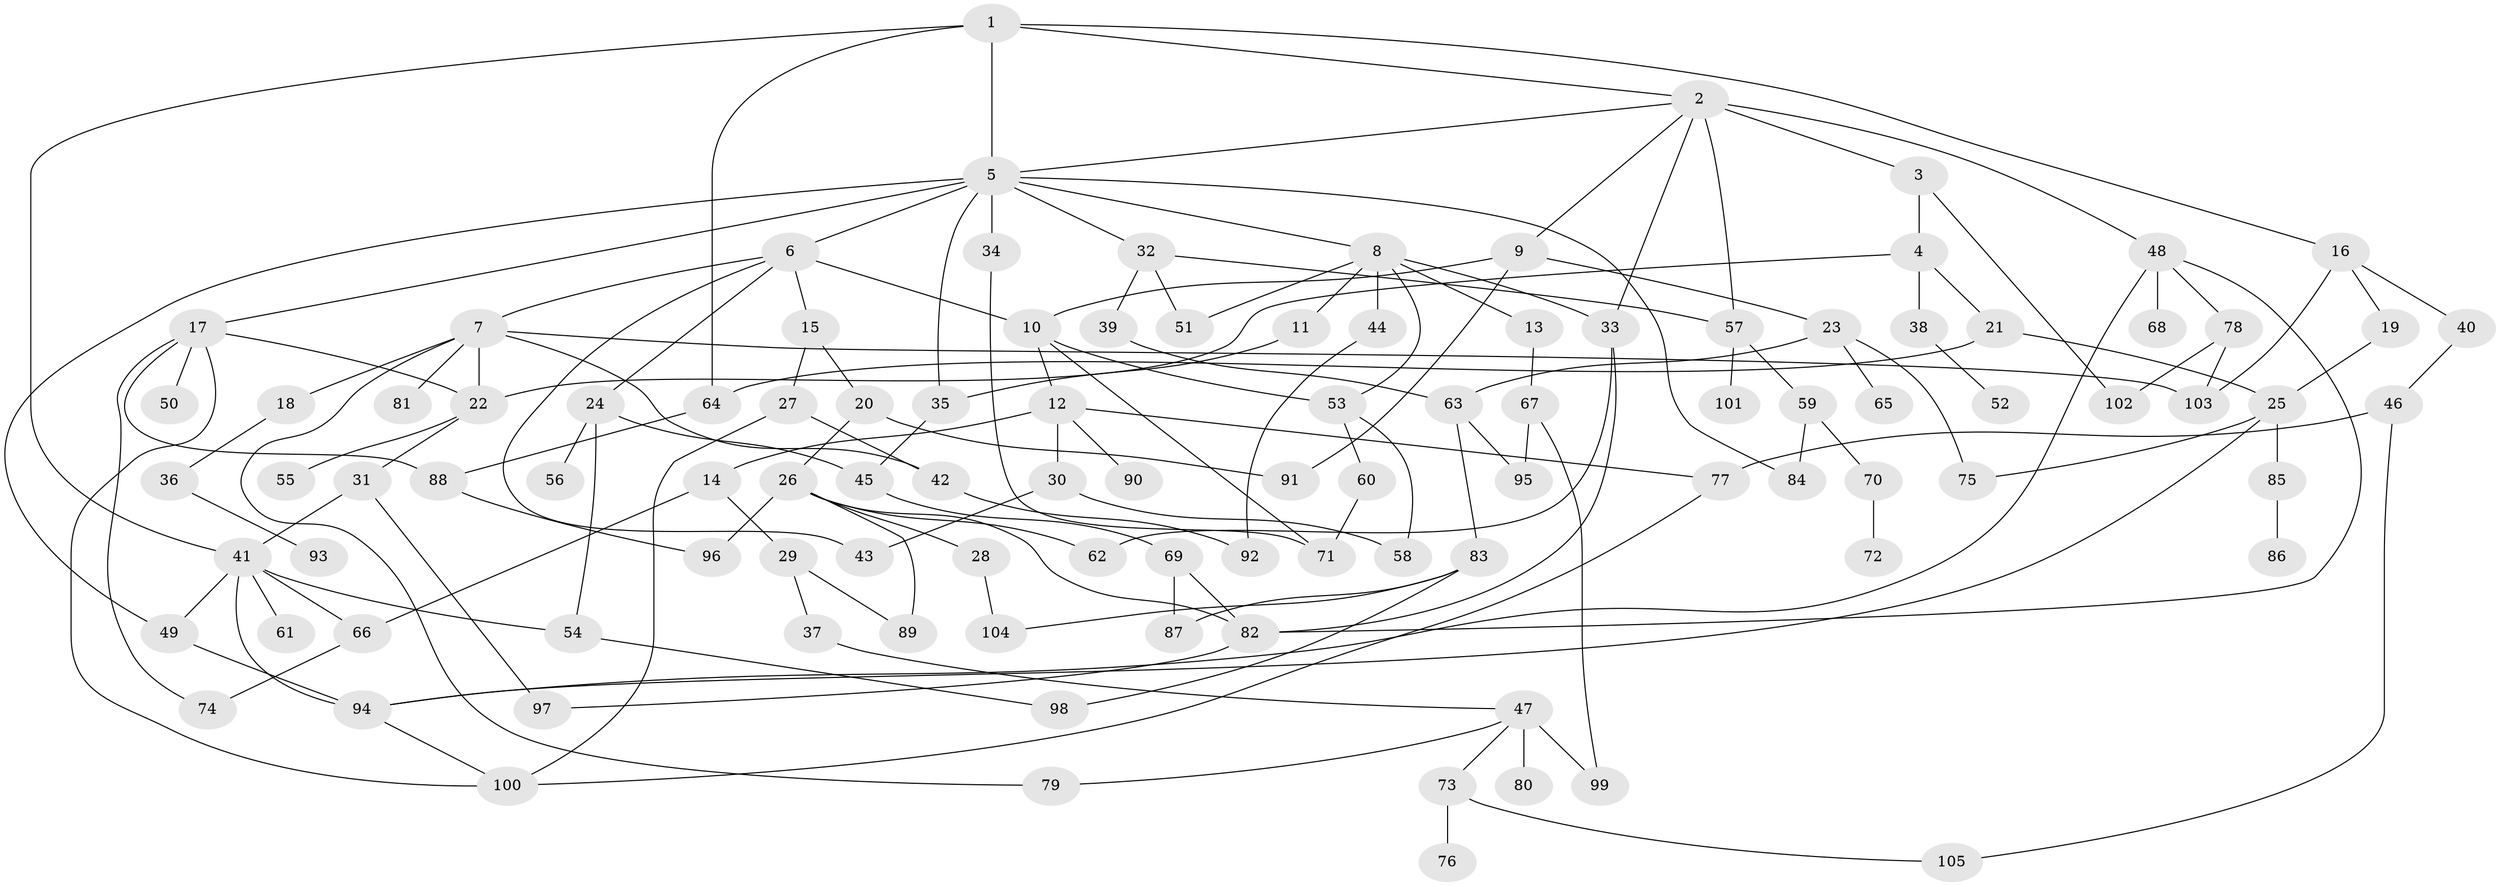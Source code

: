 // Generated by graph-tools (version 1.1) at 2025/41/03/09/25 04:41:03]
// undirected, 105 vertices, 156 edges
graph export_dot {
graph [start="1"]
  node [color=gray90,style=filled];
  1;
  2;
  3;
  4;
  5;
  6;
  7;
  8;
  9;
  10;
  11;
  12;
  13;
  14;
  15;
  16;
  17;
  18;
  19;
  20;
  21;
  22;
  23;
  24;
  25;
  26;
  27;
  28;
  29;
  30;
  31;
  32;
  33;
  34;
  35;
  36;
  37;
  38;
  39;
  40;
  41;
  42;
  43;
  44;
  45;
  46;
  47;
  48;
  49;
  50;
  51;
  52;
  53;
  54;
  55;
  56;
  57;
  58;
  59;
  60;
  61;
  62;
  63;
  64;
  65;
  66;
  67;
  68;
  69;
  70;
  71;
  72;
  73;
  74;
  75;
  76;
  77;
  78;
  79;
  80;
  81;
  82;
  83;
  84;
  85;
  86;
  87;
  88;
  89;
  90;
  91;
  92;
  93;
  94;
  95;
  96;
  97;
  98;
  99;
  100;
  101;
  102;
  103;
  104;
  105;
  1 -- 2;
  1 -- 16;
  1 -- 41;
  1 -- 64;
  1 -- 5;
  2 -- 3;
  2 -- 5;
  2 -- 9;
  2 -- 48;
  2 -- 57;
  2 -- 33;
  3 -- 4;
  3 -- 102;
  4 -- 21;
  4 -- 38;
  4 -- 22;
  5 -- 6;
  5 -- 8;
  5 -- 17;
  5 -- 32;
  5 -- 34;
  5 -- 35;
  5 -- 49;
  5 -- 84;
  6 -- 7;
  6 -- 10;
  6 -- 15;
  6 -- 24;
  6 -- 43;
  7 -- 18;
  7 -- 22;
  7 -- 42;
  7 -- 79;
  7 -- 81;
  7 -- 103;
  8 -- 11;
  8 -- 13;
  8 -- 33;
  8 -- 44;
  8 -- 51;
  8 -- 53;
  9 -- 23;
  9 -- 91;
  9 -- 10;
  10 -- 12;
  10 -- 53;
  10 -- 71;
  11 -- 35;
  12 -- 14;
  12 -- 30;
  12 -- 90;
  12 -- 77;
  13 -- 67;
  14 -- 29;
  14 -- 66;
  15 -- 20;
  15 -- 27;
  16 -- 19;
  16 -- 40;
  16 -- 103;
  17 -- 50;
  17 -- 74;
  17 -- 88;
  17 -- 100;
  17 -- 22;
  18 -- 36;
  19 -- 25;
  20 -- 26;
  20 -- 91;
  21 -- 25;
  21 -- 64;
  22 -- 31;
  22 -- 55;
  23 -- 65;
  23 -- 75;
  23 -- 63;
  24 -- 54;
  24 -- 56;
  24 -- 45;
  25 -- 85;
  25 -- 94;
  25 -- 75;
  26 -- 28;
  26 -- 82;
  26 -- 89;
  26 -- 96;
  26 -- 62;
  27 -- 42;
  27 -- 100;
  28 -- 104;
  29 -- 37;
  29 -- 89;
  30 -- 43;
  30 -- 58;
  31 -- 97;
  31 -- 41;
  32 -- 39;
  32 -- 57;
  32 -- 51;
  33 -- 62;
  33 -- 82;
  34 -- 71;
  35 -- 45;
  36 -- 93;
  37 -- 47;
  38 -- 52;
  39 -- 63;
  40 -- 46;
  41 -- 61;
  41 -- 66;
  41 -- 54;
  41 -- 94;
  41 -- 49;
  42 -- 92;
  44 -- 92;
  45 -- 69;
  46 -- 77;
  46 -- 105;
  47 -- 73;
  47 -- 80;
  47 -- 99;
  47 -- 79;
  48 -- 68;
  48 -- 78;
  48 -- 94;
  48 -- 82;
  49 -- 94;
  53 -- 58;
  53 -- 60;
  54 -- 98;
  57 -- 59;
  57 -- 101;
  59 -- 70;
  59 -- 84;
  60 -- 71;
  63 -- 83;
  63 -- 95;
  64 -- 88;
  66 -- 74;
  67 -- 95;
  67 -- 99;
  69 -- 82;
  69 -- 87;
  70 -- 72;
  73 -- 76;
  73 -- 105;
  77 -- 100;
  78 -- 102;
  78 -- 103;
  82 -- 97;
  83 -- 87;
  83 -- 98;
  83 -- 104;
  85 -- 86;
  88 -- 96;
  94 -- 100;
}
